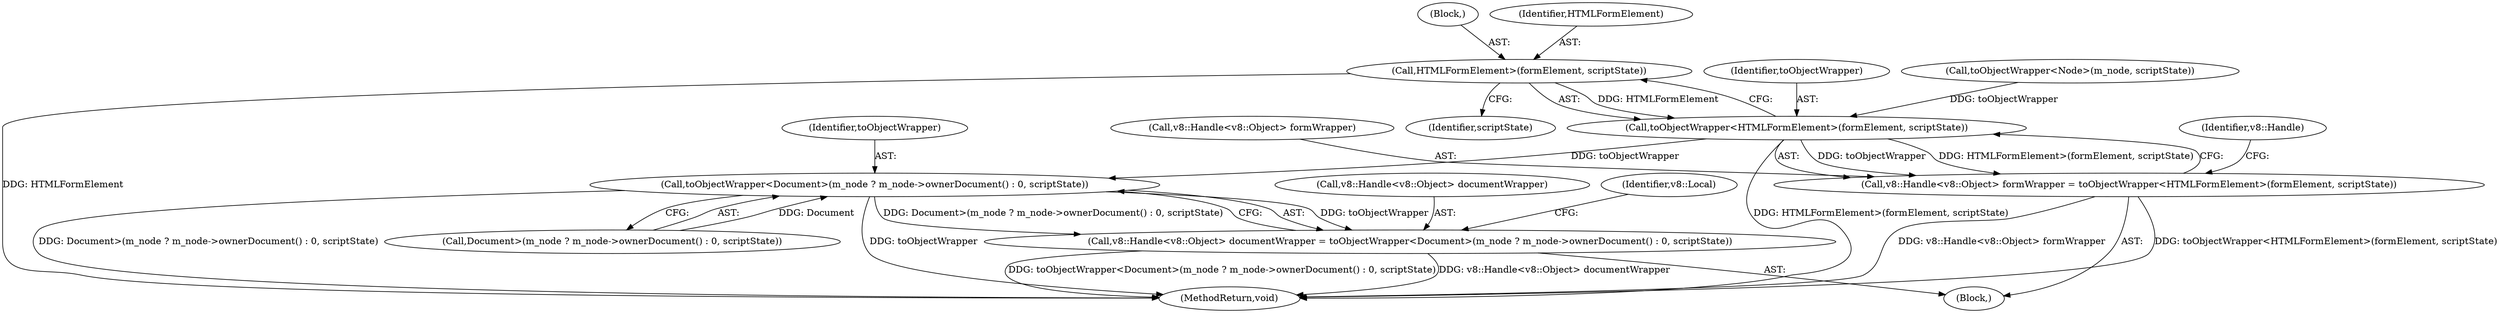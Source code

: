 digraph "0_Chrome_fc81fcf38edd250876cc384a6ed5567e1b2999e4@pointer" {
"1000218" [label="(Call,HTMLFormElement>(formElement, scriptState))"];
"1000216" [label="(Call,toObjectWrapper<HTMLFormElement>(formElement, scriptState))"];
"1000210" [label="(Call,v8::Handle<v8::Object> formWrapper = toObjectWrapper<HTMLFormElement>(formElement, scriptState))"];
"1000229" [label="(Call,toObjectWrapper<Document>(m_node ? m_node->ownerDocument() : 0, scriptState))"];
"1000223" [label="(Call,v8::Handle<v8::Object> documentWrapper = toObjectWrapper<Document>(m_node ? m_node->ownerDocument() : 0, scriptState))"];
"1000220" [label="(Block,)"];
"1000217" [label="(Identifier,toObjectWrapper)"];
"1000218" [label="(Call,HTMLFormElement>(formElement, scriptState))"];
"1000224" [label="(Call,v8::Handle<v8::Object> documentWrapper)"];
"1000219" [label="(Identifier,HTMLFormElement)"];
"1000210" [label="(Call,v8::Handle<v8::Object> formWrapper = toObjectWrapper<HTMLFormElement>(formElement, scriptState))"];
"1000223" [label="(Call,v8::Handle<v8::Object> documentWrapper = toObjectWrapper<Document>(m_node ? m_node->ownerDocument() : 0, scriptState))"];
"1000230" [label="(Identifier,toObjectWrapper)"];
"1000203" [label="(Call,toObjectWrapper<Node>(m_node, scriptState))"];
"1000216" [label="(Call,toObjectWrapper<HTMLFormElement>(formElement, scriptState))"];
"1000103" [label="(Block,)"];
"1000211" [label="(Call,v8::Handle<v8::Object> formWrapper)"];
"1000229" [label="(Call,toObjectWrapper<Document>(m_node ? m_node->ownerDocument() : 0, scriptState))"];
"1000339" [label="(MethodReturn,void)"];
"1000225" [label="(Identifier,v8::Handle)"];
"1000222" [label="(Identifier,scriptState)"];
"1000241" [label="(Identifier,v8::Local)"];
"1000231" [label="(Call,Document>(m_node ? m_node->ownerDocument() : 0, scriptState))"];
"1000218" -> "1000216"  [label="AST: "];
"1000218" -> "1000222"  [label="CFG: "];
"1000219" -> "1000218"  [label="AST: "];
"1000220" -> "1000218"  [label="AST: "];
"1000216" -> "1000218"  [label="CFG: "];
"1000218" -> "1000339"  [label="DDG: HTMLFormElement"];
"1000218" -> "1000216"  [label="DDG: HTMLFormElement"];
"1000216" -> "1000210"  [label="AST: "];
"1000217" -> "1000216"  [label="AST: "];
"1000210" -> "1000216"  [label="CFG: "];
"1000216" -> "1000339"  [label="DDG: HTMLFormElement>(formElement, scriptState)"];
"1000216" -> "1000210"  [label="DDG: toObjectWrapper"];
"1000216" -> "1000210"  [label="DDG: HTMLFormElement>(formElement, scriptState)"];
"1000203" -> "1000216"  [label="DDG: toObjectWrapper"];
"1000216" -> "1000229"  [label="DDG: toObjectWrapper"];
"1000210" -> "1000103"  [label="AST: "];
"1000211" -> "1000210"  [label="AST: "];
"1000225" -> "1000210"  [label="CFG: "];
"1000210" -> "1000339"  [label="DDG: toObjectWrapper<HTMLFormElement>(formElement, scriptState)"];
"1000210" -> "1000339"  [label="DDG: v8::Handle<v8::Object> formWrapper"];
"1000229" -> "1000223"  [label="AST: "];
"1000229" -> "1000231"  [label="CFG: "];
"1000230" -> "1000229"  [label="AST: "];
"1000231" -> "1000229"  [label="AST: "];
"1000223" -> "1000229"  [label="CFG: "];
"1000229" -> "1000339"  [label="DDG: Document>(m_node ? m_node->ownerDocument() : 0, scriptState)"];
"1000229" -> "1000339"  [label="DDG: toObjectWrapper"];
"1000229" -> "1000223"  [label="DDG: toObjectWrapper"];
"1000229" -> "1000223"  [label="DDG: Document>(m_node ? m_node->ownerDocument() : 0, scriptState)"];
"1000231" -> "1000229"  [label="DDG: Document"];
"1000223" -> "1000103"  [label="AST: "];
"1000224" -> "1000223"  [label="AST: "];
"1000241" -> "1000223"  [label="CFG: "];
"1000223" -> "1000339"  [label="DDG: toObjectWrapper<Document>(m_node ? m_node->ownerDocument() : 0, scriptState)"];
"1000223" -> "1000339"  [label="DDG: v8::Handle<v8::Object> documentWrapper"];
}
